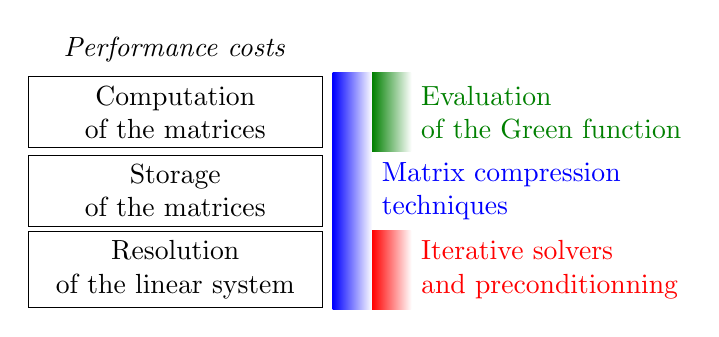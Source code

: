 \node[anchor=center, align=center] at (0, 3.3) {\emph{Performance costs}};
\node[draw, anchor=center, text width=3.5cm, align=center] at (0, 2.5) {Computation\\of the matrices};
\node[draw, anchor=center, text width=3.5cm, align=center] at (0, 1.5) {Storage\\of the matrices};
\node[draw, anchor=center, text width=3.5cm, align=center] at (0, 0.5) {Resolution\\of the linear system};

\fill[left color=blue, right color=white] (2, 0) rectangle ++(0.5, 3);
\node[anchor=west, align=left, color=blue] at (2.5, 1.5) {Matrix compression\\techniques};

\fill[left color=red, right color=white] (2.5, 0) rectangle ++(0.5, 1);
\node[anchor=west, align=left, color=red] at (3, 0.5) {Iterative solvers\\and preconditionning};

\fill[left color=green!50!black, right color=white] (2.5, 2) rectangle ++(0.5, 1);
\node[anchor=west, align=left, color=green!50!black] at (3, 2.5) {Evaluation\\of the Green function};

